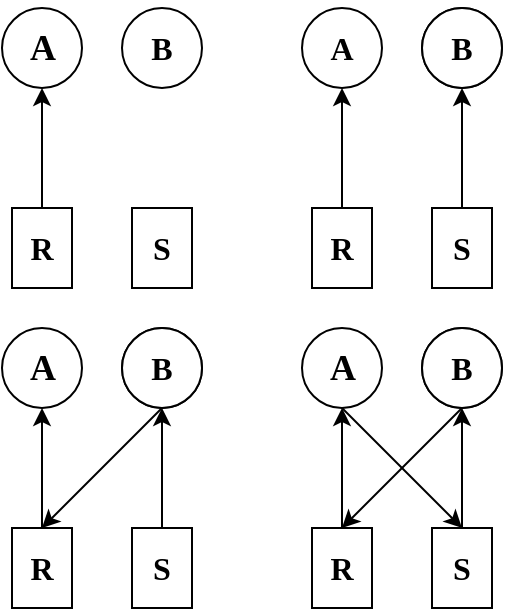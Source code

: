 <mxfile version="24.7.17">
  <diagram name="Page-1" id="E0LKCeUFe2-SklUSTfbt">
    <mxGraphModel dx="1434" dy="780" grid="1" gridSize="10" guides="1" tooltips="1" connect="1" arrows="1" fold="1" page="1" pageScale="1" pageWidth="850" pageHeight="1100" math="0" shadow="0">
      <root>
        <mxCell id="0" />
        <mxCell id="1" parent="0" />
        <object label="" id="eqILwH3eHfZX0_ep3NPD-1">
          <mxCell style="ellipse;whiteSpace=wrap;html=1;aspect=fixed;metaEdit=1;fontFamily=Times New Roman;" vertex="1" parent="1">
            <mxGeometry x="120" y="80" width="40" height="40" as="geometry" />
          </mxCell>
        </object>
        <mxCell id="eqILwH3eHfZX0_ep3NPD-2" value="&lt;b&gt;&lt;font style=&quot;font-size: 18px;&quot; face=&quot;Times New Roman&quot;&gt;A&lt;/font&gt;&lt;/b&gt;" style="text;html=1;align=center;verticalAlign=middle;resizable=0;points=[];autosize=1;strokeColor=none;fillColor=none;" vertex="1" parent="1">
          <mxGeometry x="120" y="80" width="40" height="40" as="geometry" />
        </mxCell>
        <mxCell id="eqILwH3eHfZX0_ep3NPD-3" value="&lt;b&gt;&lt;font style=&quot;font-size: 18px;&quot; face=&quot;Times New Roman&quot;&gt;A&lt;/font&gt;&lt;/b&gt;" style="text;html=1;align=center;verticalAlign=middle;resizable=0;points=[];autosize=1;strokeColor=none;fillColor=none;" vertex="1" parent="1">
          <mxGeometry x="180" y="80" width="40" height="40" as="geometry" />
        </mxCell>
        <mxCell id="eqILwH3eHfZX0_ep3NPD-4" value="&lt;font face=&quot;Times New Roman&quot;&gt;&lt;span style=&quot;font-size: 16px;&quot;&gt;&lt;b&gt;B&lt;/b&gt;&lt;/span&gt;&lt;/font&gt;" style="ellipse;whiteSpace=wrap;html=1;aspect=fixed;" vertex="1" parent="1">
          <mxGeometry x="180" y="80" width="40" height="40" as="geometry" />
        </mxCell>
        <mxCell id="eqILwH3eHfZX0_ep3NPD-5" value="" style="ellipse;whiteSpace=wrap;html=1;aspect=fixed;" vertex="1" parent="1">
          <mxGeometry x="330" y="80" width="40" height="40" as="geometry" />
        </mxCell>
        <mxCell id="eqILwH3eHfZX0_ep3NPD-6" value="&lt;h3&gt;&lt;font face=&quot;Times New Roman&quot; style=&quot;font-size: 16px;&quot;&gt;A&lt;/font&gt;&lt;/h3&gt;" style="ellipse;whiteSpace=wrap;html=1;aspect=fixed;" vertex="1" parent="1">
          <mxGeometry x="270" y="80" width="40" height="40" as="geometry" />
        </mxCell>
        <mxCell id="eqILwH3eHfZX0_ep3NPD-7" value="" style="ellipse;whiteSpace=wrap;html=1;aspect=fixed;" vertex="1" parent="1">
          <mxGeometry x="120" y="240" width="40" height="40" as="geometry" />
        </mxCell>
        <mxCell id="eqILwH3eHfZX0_ep3NPD-8" value="" style="ellipse;whiteSpace=wrap;html=1;aspect=fixed;" vertex="1" parent="1">
          <mxGeometry x="180" y="240" width="40" height="40" as="geometry" />
        </mxCell>
        <mxCell id="eqILwH3eHfZX0_ep3NPD-9" value="" style="ellipse;whiteSpace=wrap;html=1;aspect=fixed;" vertex="1" parent="1">
          <mxGeometry x="330" y="240" width="40" height="40" as="geometry" />
        </mxCell>
        <mxCell id="eqILwH3eHfZX0_ep3NPD-10" value="" style="ellipse;whiteSpace=wrap;html=1;aspect=fixed;" vertex="1" parent="1">
          <mxGeometry x="270" y="240" width="40" height="40" as="geometry" />
        </mxCell>
        <mxCell id="eqILwH3eHfZX0_ep3NPD-11" value="&lt;font face=&quot;Times New Roman&quot;&gt;&lt;span style=&quot;font-size: 16px;&quot;&gt;&lt;b&gt;B&lt;/b&gt;&lt;/span&gt;&lt;/font&gt;" style="ellipse;whiteSpace=wrap;html=1;aspect=fixed;" vertex="1" parent="1">
          <mxGeometry x="330" y="80" width="40" height="40" as="geometry" />
        </mxCell>
        <mxCell id="eqILwH3eHfZX0_ep3NPD-12" value="&lt;font face=&quot;Times New Roman&quot;&gt;&lt;span style=&quot;font-size: 16px;&quot;&gt;&lt;b&gt;B&lt;/b&gt;&lt;/span&gt;&lt;/font&gt;" style="ellipse;whiteSpace=wrap;html=1;aspect=fixed;" vertex="1" parent="1">
          <mxGeometry x="330" y="240" width="40" height="40" as="geometry" />
        </mxCell>
        <mxCell id="eqILwH3eHfZX0_ep3NPD-13" value="&lt;font face=&quot;Times New Roman&quot;&gt;&lt;span style=&quot;font-size: 16px;&quot;&gt;&lt;b&gt;B&lt;/b&gt;&lt;/span&gt;&lt;/font&gt;" style="ellipse;whiteSpace=wrap;html=1;aspect=fixed;" vertex="1" parent="1">
          <mxGeometry x="180" y="240" width="40" height="40" as="geometry" />
        </mxCell>
        <mxCell id="eqILwH3eHfZX0_ep3NPD-14" value="&lt;b&gt;&lt;font style=&quot;font-size: 18px;&quot; face=&quot;Times New Roman&quot;&gt;A&lt;/font&gt;&lt;/b&gt;" style="text;html=1;align=center;verticalAlign=middle;resizable=0;points=[];autosize=1;strokeColor=none;fillColor=none;" vertex="1" parent="1">
          <mxGeometry x="120" y="240" width="40" height="40" as="geometry" />
        </mxCell>
        <mxCell id="eqILwH3eHfZX0_ep3NPD-15" value="&lt;b&gt;&lt;font style=&quot;font-size: 18px;&quot; face=&quot;Times New Roman&quot;&gt;A&lt;/font&gt;&lt;/b&gt;" style="text;html=1;align=center;verticalAlign=middle;resizable=0;points=[];autosize=1;strokeColor=none;fillColor=none;" vertex="1" parent="1">
          <mxGeometry x="270" y="240" width="40" height="40" as="geometry" />
        </mxCell>
        <mxCell id="eqILwH3eHfZX0_ep3NPD-30" value="" style="edgeStyle=orthogonalEdgeStyle;rounded=0;orthogonalLoop=1;jettySize=auto;html=1;" edge="1" parent="1" source="eqILwH3eHfZX0_ep3NPD-16" target="eqILwH3eHfZX0_ep3NPD-2">
          <mxGeometry relative="1" as="geometry" />
        </mxCell>
        <mxCell id="eqILwH3eHfZX0_ep3NPD-16" value="&lt;font size=&quot;1&quot; face=&quot;Times New Roman&quot;&gt;&lt;b style=&quot;font-size: 16px;&quot;&gt;R&lt;/b&gt;&lt;/font&gt;" style="rounded=0;whiteSpace=wrap;html=1;" vertex="1" parent="1">
          <mxGeometry x="125" y="180" width="30" height="40" as="geometry" />
        </mxCell>
        <mxCell id="eqILwH3eHfZX0_ep3NPD-17" value="&lt;b&gt;&lt;font style=&quot;font-size: 16px;&quot; face=&quot;Times New Roman&quot;&gt;S&lt;/font&gt;&lt;/b&gt;" style="rounded=0;whiteSpace=wrap;html=1;" vertex="1" parent="1">
          <mxGeometry x="185" y="180" width="30" height="40" as="geometry" />
        </mxCell>
        <mxCell id="eqILwH3eHfZX0_ep3NPD-18" value="" style="rounded=0;whiteSpace=wrap;html=1;" vertex="1" parent="1">
          <mxGeometry x="275" y="180" width="30" height="40" as="geometry" />
        </mxCell>
        <mxCell id="eqILwH3eHfZX0_ep3NPD-19" value="" style="rounded=0;whiteSpace=wrap;html=1;" vertex="1" parent="1">
          <mxGeometry x="335" y="180" width="30" height="40" as="geometry" />
        </mxCell>
        <mxCell id="eqILwH3eHfZX0_ep3NPD-20" value="" style="rounded=0;whiteSpace=wrap;html=1;" vertex="1" parent="1">
          <mxGeometry x="125" y="340" width="30" height="40" as="geometry" />
        </mxCell>
        <mxCell id="eqILwH3eHfZX0_ep3NPD-21" value="" style="rounded=0;whiteSpace=wrap;html=1;" vertex="1" parent="1">
          <mxGeometry x="185" y="340" width="30" height="40" as="geometry" />
        </mxCell>
        <mxCell id="eqILwH3eHfZX0_ep3NPD-22" value="" style="rounded=0;whiteSpace=wrap;html=1;" vertex="1" parent="1">
          <mxGeometry x="275" y="340" width="30" height="40" as="geometry" />
        </mxCell>
        <mxCell id="eqILwH3eHfZX0_ep3NPD-23" value="" style="rounded=0;whiteSpace=wrap;html=1;" vertex="1" parent="1">
          <mxGeometry x="335" y="340" width="30" height="40" as="geometry" />
        </mxCell>
        <mxCell id="eqILwH3eHfZX0_ep3NPD-31" value="" style="edgeStyle=orthogonalEdgeStyle;rounded=0;orthogonalLoop=1;jettySize=auto;html=1;" edge="1" parent="1" source="eqILwH3eHfZX0_ep3NPD-24" target="eqILwH3eHfZX0_ep3NPD-6">
          <mxGeometry relative="1" as="geometry" />
        </mxCell>
        <mxCell id="eqILwH3eHfZX0_ep3NPD-24" value="&lt;font size=&quot;1&quot; face=&quot;Times New Roman&quot;&gt;&lt;b style=&quot;font-size: 16px;&quot;&gt;R&lt;/b&gt;&lt;/font&gt;" style="rounded=0;whiteSpace=wrap;html=1;" vertex="1" parent="1">
          <mxGeometry x="275" y="180" width="30" height="40" as="geometry" />
        </mxCell>
        <mxCell id="eqILwH3eHfZX0_ep3NPD-33" value="" style="edgeStyle=orthogonalEdgeStyle;rounded=0;orthogonalLoop=1;jettySize=auto;html=1;" edge="1" parent="1" source="eqILwH3eHfZX0_ep3NPD-25" target="eqILwH3eHfZX0_ep3NPD-14">
          <mxGeometry relative="1" as="geometry" />
        </mxCell>
        <mxCell id="eqILwH3eHfZX0_ep3NPD-25" value="&lt;font size=&quot;1&quot; face=&quot;Times New Roman&quot;&gt;&lt;b style=&quot;font-size: 16px;&quot;&gt;R&lt;/b&gt;&lt;/font&gt;" style="rounded=0;whiteSpace=wrap;html=1;" vertex="1" parent="1">
          <mxGeometry x="125" y="340" width="30" height="40" as="geometry" />
        </mxCell>
        <mxCell id="eqILwH3eHfZX0_ep3NPD-35" value="" style="edgeStyle=orthogonalEdgeStyle;rounded=0;orthogonalLoop=1;jettySize=auto;html=1;" edge="1" parent="1" source="eqILwH3eHfZX0_ep3NPD-26" target="eqILwH3eHfZX0_ep3NPD-15">
          <mxGeometry relative="1" as="geometry" />
        </mxCell>
        <mxCell id="eqILwH3eHfZX0_ep3NPD-26" value="&lt;font size=&quot;1&quot; face=&quot;Times New Roman&quot;&gt;&lt;b style=&quot;font-size: 16px;&quot;&gt;R&lt;/b&gt;&lt;/font&gt;" style="rounded=0;whiteSpace=wrap;html=1;" vertex="1" parent="1">
          <mxGeometry x="275" y="340" width="30" height="40" as="geometry" />
        </mxCell>
        <mxCell id="eqILwH3eHfZX0_ep3NPD-32" value="" style="edgeStyle=orthogonalEdgeStyle;rounded=0;orthogonalLoop=1;jettySize=auto;html=1;" edge="1" parent="1" source="eqILwH3eHfZX0_ep3NPD-27" target="eqILwH3eHfZX0_ep3NPD-11">
          <mxGeometry relative="1" as="geometry" />
        </mxCell>
        <mxCell id="eqILwH3eHfZX0_ep3NPD-27" value="&lt;b&gt;&lt;font style=&quot;font-size: 16px;&quot; face=&quot;Times New Roman&quot;&gt;S&lt;/font&gt;&lt;/b&gt;" style="rounded=0;whiteSpace=wrap;html=1;" vertex="1" parent="1">
          <mxGeometry x="335" y="180" width="30" height="40" as="geometry" />
        </mxCell>
        <mxCell id="eqILwH3eHfZX0_ep3NPD-34" value="" style="edgeStyle=orthogonalEdgeStyle;rounded=0;orthogonalLoop=1;jettySize=auto;html=1;" edge="1" parent="1" source="eqILwH3eHfZX0_ep3NPD-28" target="eqILwH3eHfZX0_ep3NPD-13">
          <mxGeometry relative="1" as="geometry" />
        </mxCell>
        <mxCell id="eqILwH3eHfZX0_ep3NPD-28" value="&lt;b&gt;&lt;font style=&quot;font-size: 16px;&quot; face=&quot;Times New Roman&quot;&gt;S&lt;/font&gt;&lt;/b&gt;" style="rounded=0;whiteSpace=wrap;html=1;" vertex="1" parent="1">
          <mxGeometry x="185" y="340" width="30" height="40" as="geometry" />
        </mxCell>
        <mxCell id="eqILwH3eHfZX0_ep3NPD-36" value="" style="edgeStyle=orthogonalEdgeStyle;rounded=0;orthogonalLoop=1;jettySize=auto;html=1;" edge="1" parent="1" source="eqILwH3eHfZX0_ep3NPD-29" target="eqILwH3eHfZX0_ep3NPD-12">
          <mxGeometry relative="1" as="geometry" />
        </mxCell>
        <mxCell id="eqILwH3eHfZX0_ep3NPD-29" value="&lt;b&gt;&lt;font style=&quot;font-size: 16px;&quot; face=&quot;Times New Roman&quot;&gt;S&lt;/font&gt;&lt;/b&gt;" style="rounded=0;whiteSpace=wrap;html=1;" vertex="1" parent="1">
          <mxGeometry x="335" y="340" width="30" height="40" as="geometry" />
        </mxCell>
        <mxCell id="eqILwH3eHfZX0_ep3NPD-37" value="" style="endArrow=classic;html=1;rounded=0;entryX=0.5;entryY=0;entryDx=0;entryDy=0;" edge="1" parent="1" target="eqILwH3eHfZX0_ep3NPD-25">
          <mxGeometry width="50" height="50" relative="1" as="geometry">
            <mxPoint x="200" y="280" as="sourcePoint" />
            <mxPoint x="150" y="330" as="targetPoint" />
          </mxGeometry>
        </mxCell>
        <mxCell id="eqILwH3eHfZX0_ep3NPD-38" value="" style="endArrow=classic;html=1;rounded=0;exitX=0.5;exitY=1;exitDx=0;exitDy=0;" edge="1" parent="1" source="eqILwH3eHfZX0_ep3NPD-12">
          <mxGeometry width="50" height="50" relative="1" as="geometry">
            <mxPoint x="340" y="290" as="sourcePoint" />
            <mxPoint x="290" y="340" as="targetPoint" />
            <Array as="points">
              <mxPoint x="290" y="340" />
            </Array>
          </mxGeometry>
        </mxCell>
        <mxCell id="eqILwH3eHfZX0_ep3NPD-39" value="" style="endArrow=classic;html=1;rounded=0;" edge="1" parent="1">
          <mxGeometry width="50" height="50" relative="1" as="geometry">
            <mxPoint x="290" y="280" as="sourcePoint" />
            <mxPoint x="350" y="340" as="targetPoint" />
          </mxGeometry>
        </mxCell>
      </root>
    </mxGraphModel>
  </diagram>
</mxfile>
